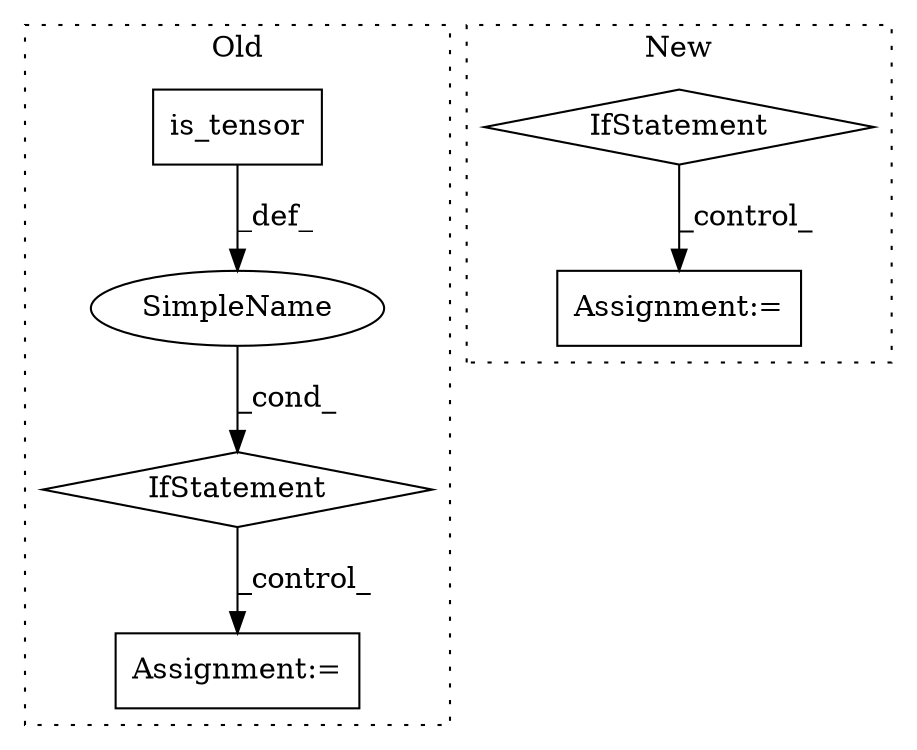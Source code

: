 digraph G {
subgraph cluster0 {
1 [label="is_tensor" a="32" s="2158,2172" l="10,1" shape="box"];
3 [label="IfStatement" a="25" s="2148,2173" l="4,2" shape="diamond"];
5 [label="SimpleName" a="42" s="" l="" shape="ellipse"];
6 [label="Assignment:=" a="7" s="2187" l="1" shape="box"];
label = "Old";
style="dotted";
}
subgraph cluster1 {
2 [label="IfStatement" a="25" s="2427,2444" l="4,2" shape="diamond"];
4 [label="Assignment:=" a="7" s="2459" l="1" shape="box"];
label = "New";
style="dotted";
}
1 -> 5 [label="_def_"];
2 -> 4 [label="_control_"];
3 -> 6 [label="_control_"];
5 -> 3 [label="_cond_"];
}